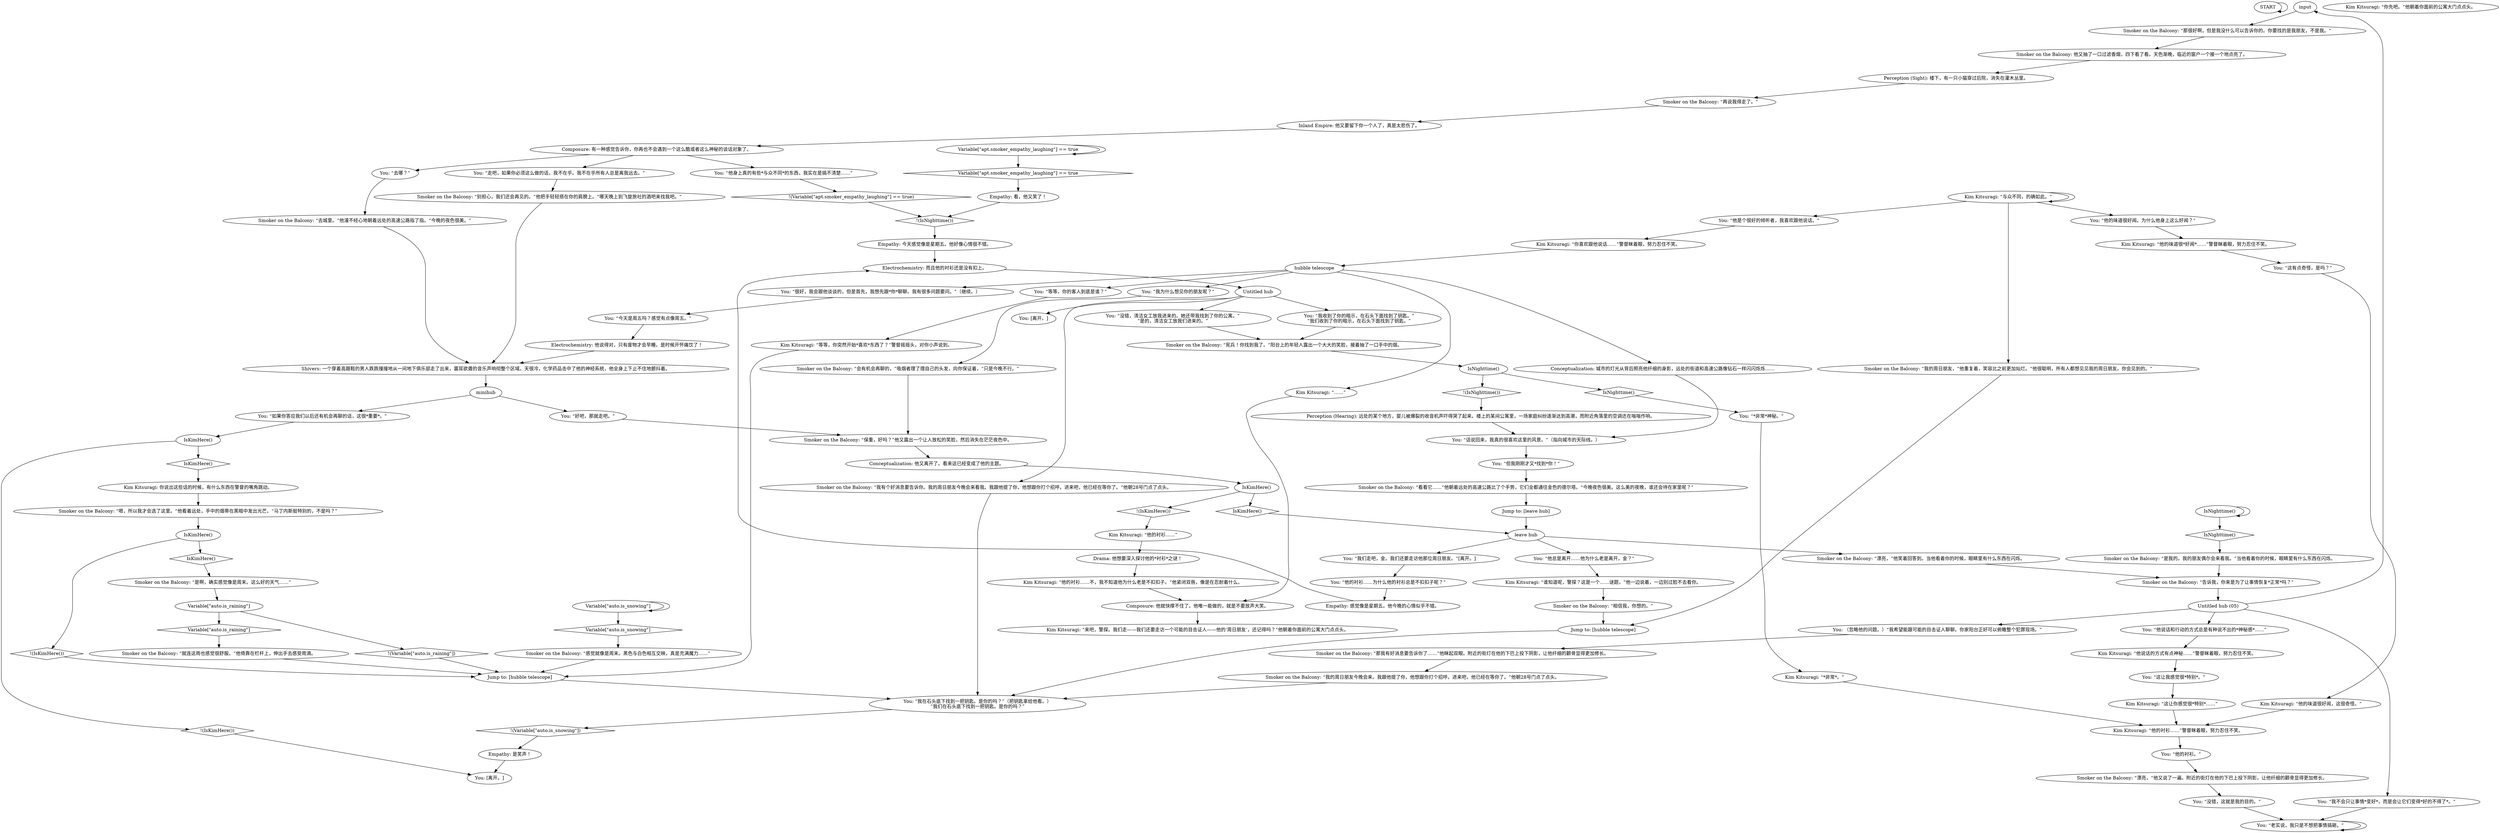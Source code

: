 # APT / SMOKER ON THE BALCONY
# Second meeting with the smoker on the balcony -- he's standing right in front of his apartment door, smoking.
# ==================================================
digraph G {
	  0 [label="START"];
	  1 [label="input"];
	  2 [label="You: “没错，这就是我的目的。”"];
	  3 [label="Smoker on the Balcony: “我有个好消息要告诉你。我的周日朋友今晚会来看我。我跟他提了你，他想跟你打个招呼。进来吧，他已经在等你了。”他朝28号门点了点头。"];
	  4 [label="You: “我在石头底下找到一把钥匙。是你的吗？”（把钥匙拿给他看。）\n“我们在石头底下找到一把钥匙。是你的吗？”"];
	  5 [label="hubble telescope"];
	  6 [label="You: “这让我感觉很*特别*。”"];
	  7 [label="You: “*非常*神秘。”"];
	  8 [label="Conceptualization: 城市的灯光从背后照亮他纤细的身影，远处的街道和高速公路像钻石一样闪闪烁烁……"];
	  9 [label="You: “话说回来，我真的很喜欢这里的风景。”（指向城市的天际线。）"];
	  10 [label="IsNighttime()"];
	  11 [label="IsNighttime()", shape=diamond];
	  12 [label="!(IsNighttime())", shape=diamond];
	  13 [label="Jump to: [leave hub]"];
	  14 [label="Electrochemistry: 他说得对，只有废物才会早睡。是时候开怀痛饮了！"];
	  15 [label="Variable[\"auto.is_snowing\"]"];
	  16 [label="Variable[\"auto.is_snowing\"]", shape=diamond];
	  17 [label="!(Variable[\"auto.is_snowing\"])", shape=diamond];
	  18 [label="Smoker on the Balcony: “是我的。我的朋友偶尔会来看我。”当他看着你的时候，眼睛里有什么东西在闪烁。"];
	  19 [label="Empathy: 感觉像是星期五。他今晚的心情似乎不错。"];
	  20 [label="Kim Kitsuragi: “他的衬衫……”警督眯着眼，努力忍住不笑。"];
	  21 [label="Kim Kitsuragi: “……”"];
	  22 [label="You: “今天是周五吗？感觉有点像周五。”"];
	  23 [label="Smoker on the Balcony: “那很好啊，但是我没什么可以告诉你的。你要找的是我朋友，不是我。”"];
	  24 [label="Smoker on the Balcony: “宪兵！你找到我了。”阳台上的年轻人露出一个大大的笑脸，接着抽了一口手中的烟。"];
	  25 [label="Smoker on the Balcony: “漂亮，”他笑着回答到。当他看着你的时候，眼睛里有什么东西在闪烁。"];
	  26 [label="You: “他身上真的有些*与众不同*的东西，我实在是搞不清楚……”"];
	  27 [label="You: “但我刚刚才又*找到*你！”"];
	  28 [label="Smoker on the Balcony: “嗯，所以我才会选了这里。”他看着远处，手中的烟蒂在黑暗中发出光芒。“马丁内斯挺特别的，不是吗？”"];
	  29 [label="Empathy: 是笑声！"];
	  30 [label="Smoker on the Balcony: “是啊，确实感觉像是周末。这么好的天气……”"];
	  31 [label="Kim Kitsuragi: “等等，你突然开始*喜欢*东西了？”警督摇摇头，对你小声说到。"];
	  32 [label="Smoker on the Balcony: “我的周日朋友，”他重复着，笑容比之前更加灿烂。“他很聪明，所有人都想见见我的周日朋友。你会见到的。”"];
	  33 [label="You: “他说话和行动的方式总是有种说不出的*神秘感*……”"];
	  34 [label="You: “老实说，我只是不想把事情搞砸。”"];
	  35 [label="Smoker on the Balcony: “漂亮，”他又说了一遍。附近的街灯在他的下巴上投下阴影，让他纤细的颧骨显得更加修长。"];
	  36 [label="Kim Kitsuragi: “他的衬衫……”"];
	  37 [label="You: [离开。]"];
	  38 [label="Smoker on the Balcony: “会有机会再聊的，”吸烟者理了理自己的头发，向你保证着，“只是今晚不行。”"];
	  39 [label="Smoker on the Balcony: “相信我，你想的。”"];
	  40 [label="Variable[\"apt.smoker_empathy_laughing\"] == true"];
	  41 [label="Variable[\"apt.smoker_empathy_laughing\"] == true", shape=diamond];
	  42 [label="!(Variable[\"apt.smoker_empathy_laughing\"] == true)", shape=diamond];
	  43 [label="Kim Kitsuragi: “与众不同，的确如此。”"];
	  44 [label="You: “他的衬衫……为什么他的衬衫总是不扣扣子呢？”"];
	  45 [label="Kim Kitsuragi: “你先吧。”他朝着你面前的公寓大门点点头。"];
	  46 [label="Kim Kitsuragi: “*非常*。”"];
	  47 [label="Kim Kitsuragi: “谁知道呢，警探？这是一个……谜题，”他一边说着，一边别过脸不去看你。"];
	  48 [label="Smoker on the Balcony: “看看它……”他朝着远处的高速公路比了个手势，它们全都通往金色的德尔塔。“今晚夜色很美。这么美的夜晚，谁还会待在家里呢？”"];
	  49 [label="IsKimHere()"];
	  50 [label="IsKimHere()", shape=diamond];
	  51 [label="!(IsKimHere())", shape=diamond];
	  52 [label="You: “我不会只让事情*变好*，而是会让它们变得*好的不得了*。”"];
	  53 [label="Smoker on the Balcony: “那我有好消息要告诉你了……”他眯起双眼。附近的街灯在他的下巴上投下阴影，让他纤细的颧骨显得更加修长。"];
	  54 [label="Smoker on the Balcony: “保重，好吗？”他又露出一个让人放松的笑脸，然后消失在茫茫夜色中。"];
	  55 [label="Kim Kitsuragi: “他的味道很*好闻*……”警督眯着眼，努力忍住不笑。"];
	  56 [label="Jump to: [hubble telescope]"];
	  57 [label="IsKimHere()"];
	  58 [label="IsKimHere()", shape=diamond];
	  59 [label="!(IsKimHere())", shape=diamond];
	  60 [label="Smoker on the Balcony: “再说我得走了。”"];
	  61 [label="You: “去哪？”"];
	  62 [label="You: “他的味道很好闻。为什么他身上这么好闻？”"];
	  63 [label="Kim Kitsuragi: “来吧，警探。我们走——我们还要走访一个可能的目击证人——他的‘周日朋友’，还记得吗？”他朝着你面前的公寓大门点点头。"];
	  64 [label="Kim Kitsuragi: “他的衬衫……不，我不知道他为什么老是不扣扣子。”他紧闭双唇，像是在忍耐着什么。"];
	  65 [label="Empathy: 今天感觉像是星期五。他好像心情很不错。"];
	  66 [label="You: “很好，我会跟他谈谈的，但是首先，我想先跟*你*聊聊。我有很多问题要问。”（继续。）"];
	  67 [label="Perception (Hearing): 远处的某个地方，婴儿被爆裂的收音机声吓得哭了起来。楼上的某间公寓里，一场家庭纠纷逐渐达到高潮，而附近角落里的空调还在嗡嗡作响。"];
	  68 [label="leave hub"];
	  69 [label="Jump to: [hubble telescope]"];
	  70 [label="Composure: 他就快撑不住了。他唯一能做的，就是不要放声大笑。"];
	  71 [label="You: “如果你答应我们以后还有机会再聊的话，这很*重要*。”"];
	  72 [label="Drama: 他想要深入探讨他的*衬衫*之谜！"];
	  73 [label="Untitled hub"];
	  74 [label="IsKimHere()"];
	  75 [label="IsKimHere()", shape=diamond];
	  76 [label="!(IsKimHere())", shape=diamond];
	  77 [label="minihub"];
	  78 [label="Smoker on the Balcony: “别担心，我们还会再见的。”他把手轻轻搭在你的肩膀上。“哪天晚上到飞旋旅社的酒吧来找我吧。”"];
	  79 [label="You: “我为什么想见你的朋友呢？”"];
	  80 [label="Smoker on the Balcony: “告诉我，你来是为了让事情恢复*正常*吗？”"];
	  81 [label="Conceptualization: 他又离开了。看来这已经变成了他的主题。"];
	  82 [label="You: “我们走吧，金。我们还要走访他那位周日朋友。”[离开。]"];
	  83 [label="Empathy: 看，他又笑了！"];
	  84 [label="Smoker on the Balcony: “就连这雨也感觉很舒服。”他倚靠在栏杆上，伸出手去感受雨滴。"];
	  85 [label="IsNighttime()"];
	  86 [label="IsNighttime()", shape=diamond];
	  87 [label="!(IsNighttime())", shape=diamond];
	  88 [label="Smoker on the Balcony: “去城里。”他漫不经心地朝着远处的高速公路指了指。“今晚的夜色很美。”"];
	  89 [label="Shivers: 一个穿着高跟鞋的男人跌跌撞撞地从一间地下俱乐部走了出来，震耳欲聋的音乐声响彻整个区域。天很冷，化学药品击中了他的神经系统，他全身上下止不住地颤抖着。"];
	  90 [label="Kim Kitsuragi: “他说话的方式有点神秘……”警督眯着眼，努力忍住不笑。"];
	  91 [label="You: [离开。]"];
	  92 [label="You: “好吧，那就走吧。”"];
	  93 [label="Smoker on the Balcony: 他又抽了一口过滤香烟，四下看了看。天色渐晚，临近的窗户一个接一个地点亮了。"];
	  94 [label="Untitled hub (05)"];
	  95 [label="You: “他是个很好的倾听者，我喜欢跟他说话。”"];
	  96 [label="You: “他总是离开……他为什么老是离开，金？”"];
	  97 [label="Kim Kitsuragi: 你说出这些话的时候，有什么东西在警督的嘴角跳动。"];
	  98 [label="You: “我收到了你的暗示，在石头下面找到了钥匙。”\n“我们收到了你的暗示，在石头下面找到了钥匙。”"];
	  99 [label="You: “等等，你的客人到底是谁？”"];
	  100 [label="You: “没错，清洁女工放我进来的。她还带我找到了你的公寓。”\n“是的，清洁女工放我们进来的。”"];
	  101 [label="Electrochemistry: 而且他的衬衫还是没有扣上。"];
	  102 [label="You: “走吧，如果你必须这么做的话，我不在乎。我不在乎所有人总是离我远去。”"];
	  103 [label="Composure: 有一种感觉告诉你，你再也不会遇到一个这么酷或者这么神秘的谈话对象了。"];
	  104 [label="Smoker on the Balcony: “我的周日朋友今晚会来。我跟他提了你，他想跟你打个招呼。进来吧，他已经在等你了。”他朝28号门点了点头。"];
	  105 [label="Kim Kitsuragi: “你喜欢跟他说话……”警督眯着眼，努力忍住不笑。"];
	  106 [label="Kim Kitsuragi: “他的味道很好闻，这很奇怪。”"];
	  107 [label="Inland Empire: 他又要留下你一个人了，真是太悲伤了。"];
	  108 [label="You: （忽略他的问题。）“我希望能跟可能的目击证人聊聊。你家阳台正好可以俯瞰整个犯罪现场。”"];
	  109 [label="Variable[\"auto.is_raining\"]"];
	  110 [label="Variable[\"auto.is_raining\"]", shape=diamond];
	  111 [label="!(Variable[\"auto.is_raining\"])", shape=diamond];
	  112 [label="You: “他的衬衫。”"];
	  113 [label="Kim Kitsuragi: “这让你感觉很*特别*……”"];
	  114 [label="You: “这有点奇怪，是吗？”"];
	  115 [label="Perception (Sight): 楼下，有一只小猫穿过后院，消失在灌木丛里。"];
	  116 [label="Smoker on the Balcony: “感觉就像是周末。黑色与白色相互交映，真是充满魔力……”"];
	  0 -> 0
	  1 -> 23
	  2 -> 34
	  3 -> 4
	  4 -> 17
	  5 -> 66
	  5 -> 99
	  5 -> 8
	  5 -> 79
	  5 -> 21
	  6 -> 113
	  7 -> 46
	  8 -> 9
	  9 -> 27
	  10 -> 10
	  10 -> 11
	  11 -> 18
	  12 -> 65
	  13 -> 68
	  14 -> 89
	  15 -> 16
	  15 -> 15
	  16 -> 116
	  17 -> 29
	  18 -> 80
	  19 -> 101
	  20 -> 112
	  21 -> 70
	  22 -> 14
	  23 -> 93
	  24 -> 85
	  25 -> 80
	  26 -> 42
	  27 -> 48
	  28 -> 57
	  29 -> 37
	  30 -> 109
	  31 -> 69
	  32 -> 56
	  33 -> 90
	  34 -> 34
	  35 -> 2
	  36 -> 72
	  38 -> 54
	  39 -> 56
	  40 -> 40
	  40 -> 41
	  41 -> 83
	  42 -> 12
	  43 -> 32
	  43 -> 43
	  43 -> 62
	  43 -> 95
	  44 -> 19
	  46 -> 20
	  47 -> 39
	  48 -> 13
	  49 -> 50
	  49 -> 51
	  50 -> 68
	  51 -> 36
	  52 -> 34
	  53 -> 104
	  54 -> 81
	  55 -> 114
	  56 -> 4
	  57 -> 58
	  57 -> 59
	  58 -> 30
	  59 -> 69
	  60 -> 107
	  61 -> 88
	  62 -> 55
	  64 -> 70
	  65 -> 101
	  66 -> 22
	  67 -> 9
	  68 -> 96
	  68 -> 25
	  68 -> 82
	  69 -> 4
	  70 -> 63
	  71 -> 74
	  72 -> 64
	  73 -> 91
	  73 -> 98
	  73 -> 3
	  73 -> 100
	  74 -> 75
	  74 -> 76
	  75 -> 97
	  76 -> 37
	  77 -> 92
	  77 -> 71
	  78 -> 89
	  79 -> 38
	  80 -> 94
	  81 -> 49
	  82 -> 44
	  83 -> 12
	  84 -> 69
	  85 -> 86
	  85 -> 87
	  86 -> 7
	  87 -> 67
	  88 -> 89
	  89 -> 77
	  90 -> 6
	  92 -> 54
	  93 -> 115
	  94 -> 108
	  94 -> 1
	  94 -> 52
	  94 -> 33
	  95 -> 105
	  96 -> 47
	  97 -> 28
	  98 -> 24
	  99 -> 31
	  100 -> 24
	  101 -> 73
	  102 -> 78
	  103 -> 26
	  103 -> 61
	  103 -> 102
	  104 -> 4
	  105 -> 5
	  106 -> 20
	  107 -> 103
	  108 -> 53
	  109 -> 110
	  109 -> 111
	  110 -> 84
	  111 -> 69
	  112 -> 35
	  113 -> 20
	  114 -> 106
	  115 -> 60
	  116 -> 69
}


